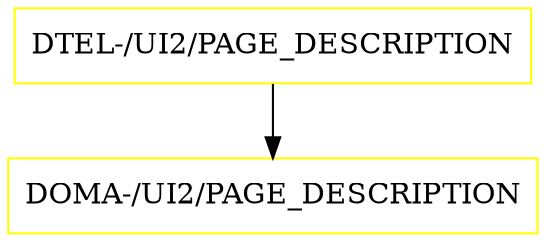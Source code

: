 digraph G {
  "DTEL-/UI2/PAGE_DESCRIPTION" [shape=box,color=yellow];
  "DOMA-/UI2/PAGE_DESCRIPTION" [shape=box,color=yellow,URL="./DOMA_%23UI2%23PAGE_DESCRIPTION.html"];
  "DTEL-/UI2/PAGE_DESCRIPTION" -> "DOMA-/UI2/PAGE_DESCRIPTION";
}
